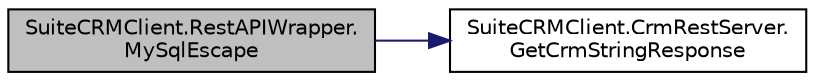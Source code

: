 digraph "SuiteCRMClient.RestAPIWrapper.MySqlEscape"
{
  edge [fontname="Helvetica",fontsize="10",labelfontname="Helvetica",labelfontsize="10"];
  node [fontname="Helvetica",fontsize="10",shape=record];
  rankdir="LR";
  Node196 [label="SuiteCRMClient.RestAPIWrapper.\lMySqlEscape",height=0.2,width=0.4,color="black", fillcolor="grey75", style="filled", fontcolor="black"];
  Node196 -> Node197 [color="midnightblue",fontsize="10",style="solid",fontname="Helvetica"];
  Node197 [label="SuiteCRMClient.CrmRestServer.\lGetCrmStringResponse",height=0.2,width=0.4,color="black", fillcolor="white", style="filled",URL="$class_suite_c_r_m_client_1_1_crm_rest_server.html#a9bf176723b9ff3853fec9636996ecf06"];
}
